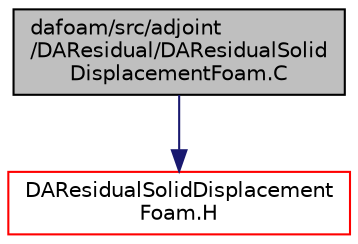 digraph "dafoam/src/adjoint/DAResidual/DAResidualSolidDisplacementFoam.C"
{
  bgcolor="transparent";
  edge [fontname="Helvetica",fontsize="10",labelfontname="Helvetica",labelfontsize="10"];
  node [fontname="Helvetica",fontsize="10",shape=record];
  Node0 [label="dafoam/src/adjoint\l/DAResidual/DAResidualSolid\lDisplacementFoam.C",height=0.2,width=0.4,color="black", fillcolor="grey75", style="filled", fontcolor="black"];
  Node0 -> Node1 [color="midnightblue",fontsize="10",style="solid",fontname="Helvetica"];
  Node1 [label="DAResidualSolidDisplacement\lFoam.H",height=0.2,width=0.4,color="red",URL="$DAResidualSolidDisplacementFoam_8H.html"];
}
